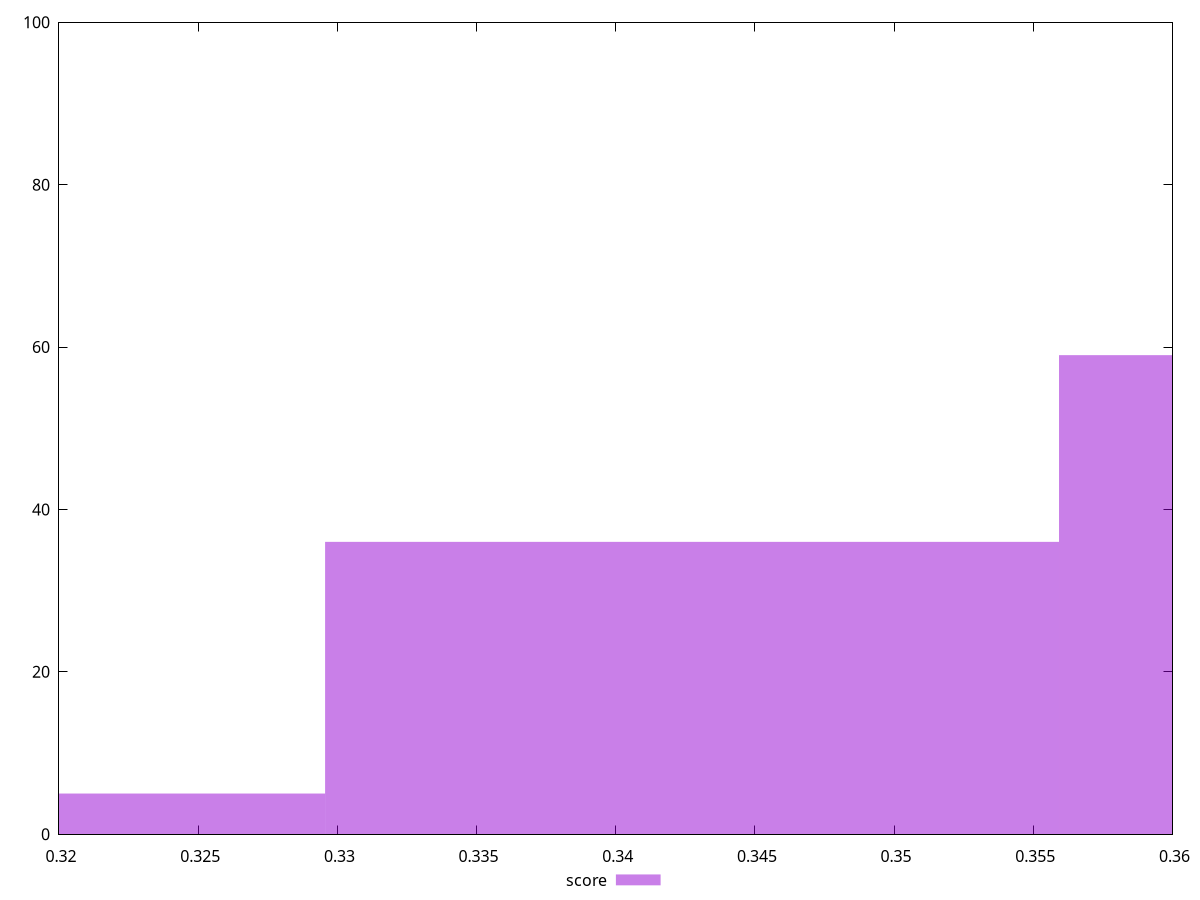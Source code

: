 reset

$score <<EOF
0.316376614205943 5
0.36910604990693346 59
0.3427413320564382 36
EOF

set key outside below
set boxwidth 0.026364717850495246
set xrange [0.32:0.36]
set yrange [0:100]
set trange [0:100]
set style fill transparent solid 0.5 noborder
set terminal svg size 640, 490 enhanced background rgb 'white'
set output "reports/report_00033_2021-03-01T14-23-16.841Z/unused-javascript/samples/astro-inner-cached/score/histogram.svg"

plot $score title "score" with boxes

reset
